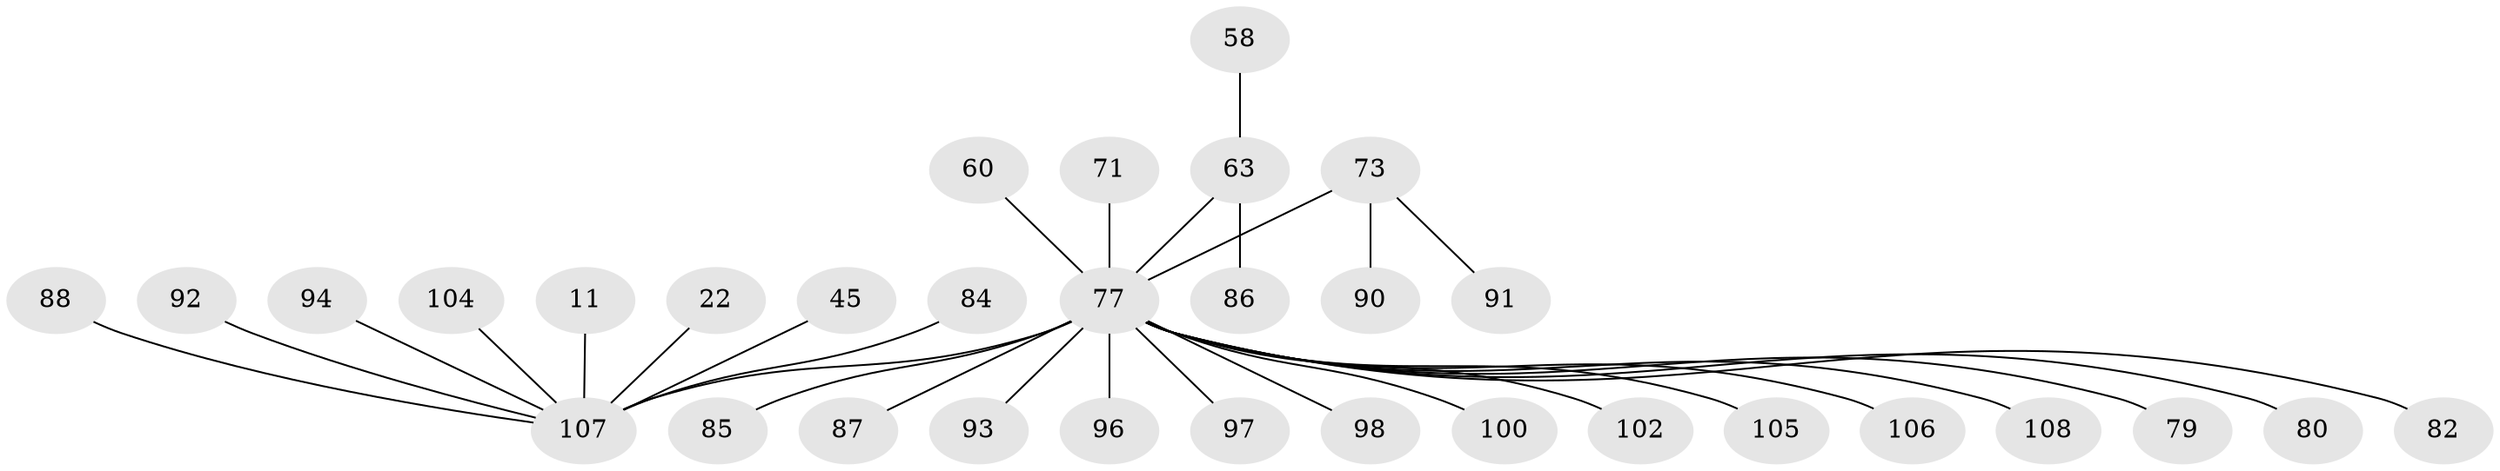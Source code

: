 // original degree distribution, {16: 0.009259259259259259, 12: 0.009259259259259259, 22: 0.009259259259259259, 9: 0.009259259259259259, 7: 0.018518518518518517, 4: 0.018518518518518517, 3: 0.09259259259259259, 6: 0.018518518518518517, 2: 0.21296296296296297, 1: 0.5833333333333334, 5: 0.018518518518518517}
// Generated by graph-tools (version 1.1) at 2025/51/03/04/25 21:51:49]
// undirected, 32 vertices, 31 edges
graph export_dot {
graph [start="1"]
  node [color=gray90,style=filled];
  11;
  22;
  45;
  58;
  60 [super="+10"];
  63 [super="+20+19+21"];
  71 [super="+56"];
  73 [super="+43+67"];
  77 [super="+76"];
  79 [super="+59"];
  80;
  82;
  84 [super="+18+31"];
  85;
  86 [super="+72"];
  87 [super="+78"];
  88;
  90 [super="+89"];
  91;
  92;
  93;
  94 [super="+69"];
  96;
  97;
  98;
  100;
  102 [super="+46"];
  104 [super="+39"];
  105 [super="+103"];
  106;
  107 [super="+23+95+83"];
  108 [super="+99+101"];
  11 -- 107;
  22 -- 107;
  45 -- 107;
  58 -- 63;
  60 -- 77 [weight=2];
  63 -- 86;
  63 -- 77 [weight=3];
  71 -- 77 [weight=2];
  73 -- 90;
  73 -- 91;
  73 -- 77 [weight=3];
  77 -- 79;
  77 -- 80;
  77 -- 82;
  77 -- 85;
  77 -- 87;
  77 -- 93;
  77 -- 96;
  77 -- 97;
  77 -- 98;
  77 -- 100;
  77 -- 102;
  77 -- 105;
  77 -- 106;
  77 -- 107 [weight=7];
  77 -- 108;
  84 -- 107;
  88 -- 107;
  92 -- 107;
  94 -- 107;
  104 -- 107;
}
